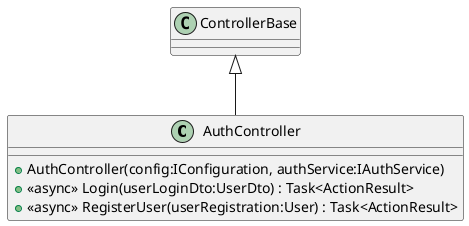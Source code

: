 @startuml
class AuthController {
    + AuthController(config:IConfiguration, authService:IAuthService)
    + <<async>> Login(userLoginDto:UserDto) : Task<ActionResult>
    + <<async>> RegisterUser(userRegistration:User) : Task<ActionResult>
}
ControllerBase <|-- AuthController
@enduml
